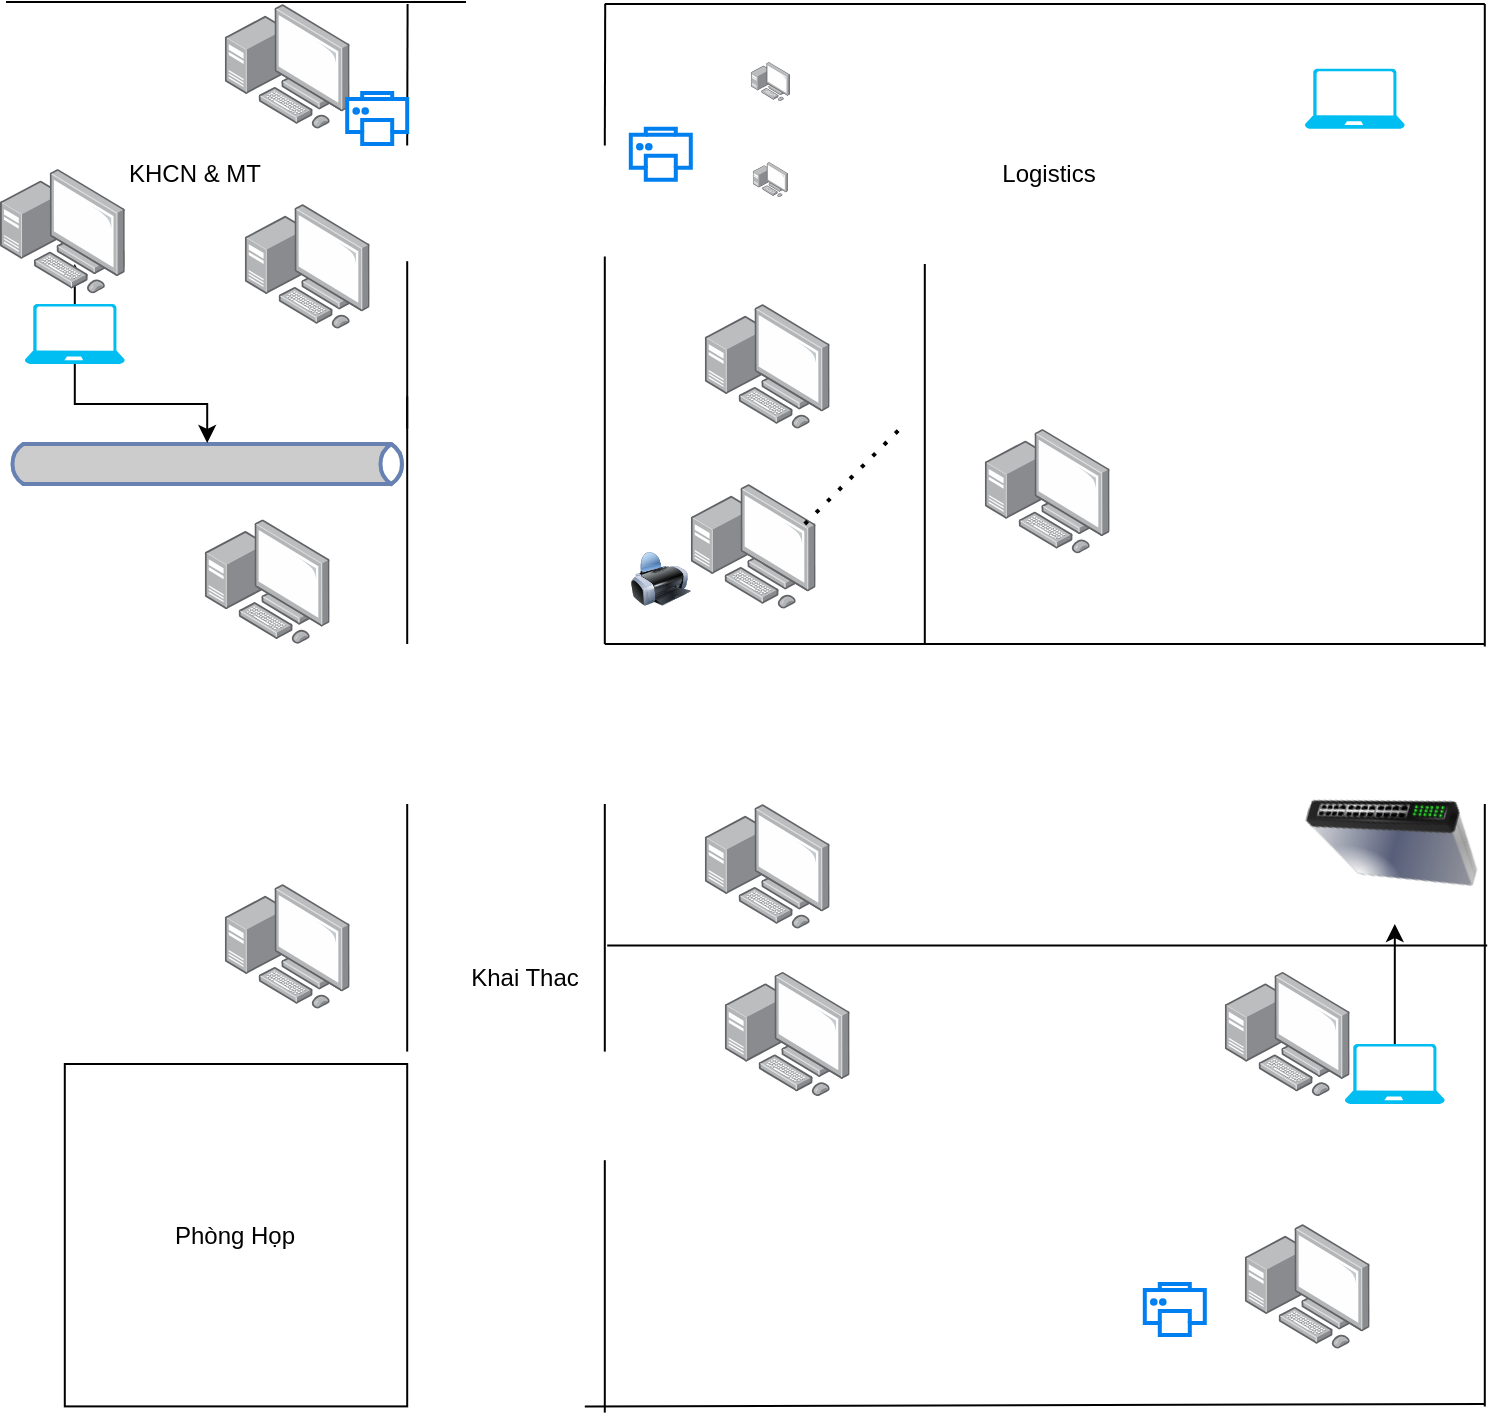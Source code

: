 <mxfile version="22.1.11" type="github">
  <diagram name="Page-1" id="QJJLpK6nWcHFGWCywGAE">
    <mxGraphModel dx="794" dy="1818" grid="1" gridSize="10" guides="1" tooltips="1" connect="1" arrows="1" fold="1" page="1" pageScale="1" pageWidth="850" pageHeight="1100" math="0" shadow="0">
      <root>
        <mxCell id="0" />
        <mxCell id="1" parent="0" />
        <mxCell id="UbKtXzE4tQQhxxHaPXXX-1" value="" style="endArrow=none;html=1;rounded=0;" parent="1" edge="1">
          <mxGeometry width="50" height="50" relative="1" as="geometry">
            <mxPoint x="342.4" y="-709" as="sourcePoint" />
            <mxPoint x="782.4" y="-709" as="targetPoint" />
          </mxGeometry>
        </mxCell>
        <mxCell id="UbKtXzE4tQQhxxHaPXXX-2" value="" style="endArrow=none;html=1;rounded=0;" parent="1" edge="1">
          <mxGeometry width="50" height="50" relative="1" as="geometry">
            <mxPoint x="343.6" y="-558.3" as="sourcePoint" />
            <mxPoint x="783.6" y="-558.3" as="targetPoint" />
          </mxGeometry>
        </mxCell>
        <mxCell id="UbKtXzE4tQQhxxHaPXXX-5" value="" style="image;points=[];aspect=fixed;html=1;align=center;shadow=0;dashed=0;image=img/lib/allied_telesis/computer_and_terminals/Personal_Computer_with_Server.svg;" parent="1" vertex="1">
          <mxGeometry x="652.4" y="-545.2" width="62.4" height="62.4" as="geometry" />
        </mxCell>
        <mxCell id="UbKtXzE4tQQhxxHaPXXX-7" value="" style="image;points=[];aspect=fixed;html=1;align=center;shadow=0;dashed=0;image=img/lib/allied_telesis/computer_and_terminals/Personal_Computer_with_Server.svg;" parent="1" vertex="1">
          <mxGeometry x="662.4" y="-419" width="62.4" height="62.4" as="geometry" />
        </mxCell>
        <mxCell id="UbKtXzE4tQQhxxHaPXXX-10" value="" style="image;points=[];aspect=fixed;html=1;align=center;shadow=0;dashed=0;image=img/lib/allied_telesis/computer_and_terminals/Personal_Computer_with_Server.svg;" parent="1" vertex="1">
          <mxGeometry x="402.4" y="-545.2" width="62.4" height="62.4" as="geometry" />
        </mxCell>
        <mxCell id="UbKtXzE4tQQhxxHaPXXX-11" value="" style="image;points=[];aspect=fixed;html=1;align=center;shadow=0;dashed=0;image=img/lib/allied_telesis/computer_and_terminals/Personal_Computer_with_Server.svg;" parent="1" vertex="1">
          <mxGeometry x="152.4" y="-589" width="62.4" height="62.4" as="geometry" />
        </mxCell>
        <mxCell id="UbKtXzE4tQQhxxHaPXXX-12" value="" style="image;points=[];aspect=fixed;html=1;align=center;shadow=0;dashed=0;image=img/lib/allied_telesis/computer_and_terminals/Personal_Computer_with_Server.svg;" parent="1" vertex="1">
          <mxGeometry x="142.4" y="-771.4" width="62.4" height="62.4" as="geometry" />
        </mxCell>
        <mxCell id="UbKtXzE4tQQhxxHaPXXX-13" value="Phòng Họp" style="whiteSpace=wrap;html=1;aspect=fixed;" parent="1" vertex="1">
          <mxGeometry x="72.4" y="-499" width="171.2" height="171.2" as="geometry" />
        </mxCell>
        <mxCell id="UbKtXzE4tQQhxxHaPXXX-14" value="" style="endArrow=none;html=1;rounded=0;" parent="1" edge="1">
          <mxGeometry width="50" height="50" relative="1" as="geometry">
            <mxPoint x="342.4" y="-505.2" as="sourcePoint" />
            <mxPoint x="342.4" y="-629" as="targetPoint" />
            <Array as="points">
              <mxPoint x="342.4" y="-589" />
              <mxPoint x="342.4" y="-599" />
            </Array>
          </mxGeometry>
        </mxCell>
        <mxCell id="UbKtXzE4tQQhxxHaPXXX-15" value="" style="endArrow=none;html=1;rounded=0;" parent="1" edge="1">
          <mxGeometry width="50" height="50" relative="1" as="geometry">
            <mxPoint x="243.6" y="-505.2" as="sourcePoint" />
            <mxPoint x="243.6" y="-629" as="targetPoint" />
            <Array as="points">
              <mxPoint x="243.6" y="-589" />
            </Array>
          </mxGeometry>
        </mxCell>
        <mxCell id="UbKtXzE4tQQhxxHaPXXX-17" value="" style="endArrow=none;html=1;rounded=0;" parent="1" edge="1">
          <mxGeometry width="50" height="50" relative="1" as="geometry">
            <mxPoint x="243.6" y="-709" as="sourcePoint" />
            <mxPoint x="243.6" y="-832.8" as="targetPoint" />
            <Array as="points">
              <mxPoint x="243.6" y="-792.8" />
            </Array>
          </mxGeometry>
        </mxCell>
        <mxCell id="UbKtXzE4tQQhxxHaPXXX-18" value="" style="html=1;outlineConnect=0;fillColor=#CCCCCC;strokeColor=#6881B3;gradientColor=none;gradientDirection=north;strokeWidth=2;shape=mxgraph.networks.bus;gradientColor=none;gradientDirection=north;fontColor=#ffffff;perimeter=backbonePerimeter;backboneSize=20;" parent="1" vertex="1">
          <mxGeometry x="43.6" y="-809" width="200" height="20" as="geometry" />
        </mxCell>
        <mxCell id="UbKtXzE4tQQhxxHaPXXX-50" value="" style="edgeStyle=orthogonalEdgeStyle;rounded=0;orthogonalLoop=1;jettySize=auto;html=1;" parent="1" source="UbKtXzE4tQQhxxHaPXXX-19" edge="1">
          <mxGeometry relative="1" as="geometry">
            <mxPoint x="737.4" y="-569" as="targetPoint" />
          </mxGeometry>
        </mxCell>
        <mxCell id="UbKtXzE4tQQhxxHaPXXX-19" value="" style="verticalLabelPosition=bottom;html=1;verticalAlign=top;align=center;strokeColor=none;fillColor=#00BEF2;shape=mxgraph.azure.laptop;pointerEvents=1;" parent="1" vertex="1">
          <mxGeometry x="712.4" y="-509" width="50" height="30" as="geometry" />
        </mxCell>
        <mxCell id="UbKtXzE4tQQhxxHaPXXX-52" value="" style="edgeStyle=orthogonalEdgeStyle;rounded=0;orthogonalLoop=1;jettySize=auto;html=1;" parent="1" source="UbKtXzE4tQQhxxHaPXXX-20" target="UbKtXzE4tQQhxxHaPXXX-18" edge="1">
          <mxGeometry relative="1" as="geometry" />
        </mxCell>
        <mxCell id="UbKtXzE4tQQhxxHaPXXX-55" style="edgeStyle=orthogonalEdgeStyle;rounded=0;orthogonalLoop=1;jettySize=auto;html=1;" parent="1" source="UbKtXzE4tQQhxxHaPXXX-20" edge="1">
          <mxGeometry relative="1" as="geometry">
            <mxPoint x="77.4" y="-899" as="targetPoint" />
          </mxGeometry>
        </mxCell>
        <mxCell id="UbKtXzE4tQQhxxHaPXXX-20" value="" style="verticalLabelPosition=bottom;html=1;verticalAlign=top;align=center;strokeColor=none;fillColor=#00BEF2;shape=mxgraph.azure.laptop;pointerEvents=1;" parent="1" vertex="1">
          <mxGeometry x="52.4" y="-879" width="50" height="30" as="geometry" />
        </mxCell>
        <mxCell id="UbKtXzE4tQQhxxHaPXXX-21" value="" style="image;points=[];aspect=fixed;html=1;align=center;shadow=0;dashed=0;image=img/lib/allied_telesis/computer_and_terminals/Personal_Computer_with_Server.svg;" parent="1" vertex="1">
          <mxGeometry x="152.4" y="-1029" width="62.4" height="62.4" as="geometry" />
        </mxCell>
        <mxCell id="UbKtXzE4tQQhxxHaPXXX-22" value="" style="image;points=[];aspect=fixed;html=1;align=center;shadow=0;dashed=0;image=img/lib/allied_telesis/computer_and_terminals/Personal_Computer_with_Server.svg;" parent="1" vertex="1">
          <mxGeometry x="162.4" y="-929" width="62.4" height="62.4" as="geometry" />
        </mxCell>
        <mxCell id="UbKtXzE4tQQhxxHaPXXX-24" value="" style="endArrow=none;html=1;rounded=0;" parent="1" edge="1">
          <mxGeometry width="50" height="50" relative="1" as="geometry">
            <mxPoint x="243.6" y="-816.6" as="sourcePoint" />
            <mxPoint x="243.6" y="-900.4" as="targetPoint" />
            <Array as="points">
              <mxPoint x="243.6" y="-900.4" />
            </Array>
          </mxGeometry>
        </mxCell>
        <mxCell id="UbKtXzE4tQQhxxHaPXXX-25" value="" style="endArrow=none;html=1;rounded=0;" parent="1" edge="1">
          <mxGeometry width="50" height="50" relative="1" as="geometry">
            <mxPoint x="243.6" y="-958.3" as="sourcePoint" />
            <mxPoint x="243.8" y="-1029" as="targetPoint" />
            <Array as="points">
              <mxPoint x="243.8" y="-1029" />
            </Array>
          </mxGeometry>
        </mxCell>
        <mxCell id="UbKtXzE4tQQhxxHaPXXX-26" value="" style="endArrow=none;html=1;rounded=0;" parent="1" edge="1">
          <mxGeometry width="50" height="50" relative="1" as="geometry">
            <mxPoint x="43.0" y="-1030" as="sourcePoint" />
            <mxPoint x="273" y="-1030" as="targetPoint" />
          </mxGeometry>
        </mxCell>
        <mxCell id="UbKtXzE4tQQhxxHaPXXX-27" value="" style="endArrow=none;html=1;rounded=0;" parent="1" edge="1">
          <mxGeometry width="50" height="50" relative="1" as="geometry">
            <mxPoint x="342.4" y="-709" as="sourcePoint" />
            <mxPoint x="342.4" y="-859" as="targetPoint" />
            <Array as="points">
              <mxPoint x="342.4" y="-759" />
              <mxPoint x="342.4" y="-902.8" />
              <mxPoint x="342.4" y="-869" />
              <mxPoint x="342.4" y="-809" />
            </Array>
          </mxGeometry>
        </mxCell>
        <mxCell id="UbKtXzE4tQQhxxHaPXXX-28" value="" style="endArrow=none;html=1;rounded=0;" parent="1" edge="1">
          <mxGeometry width="50" height="50" relative="1" as="geometry">
            <mxPoint x="342.4" y="-958.3" as="sourcePoint" />
            <mxPoint x="342.6" y="-1029" as="targetPoint" />
            <Array as="points">
              <mxPoint x="342.6" y="-1029" />
            </Array>
          </mxGeometry>
        </mxCell>
        <mxCell id="UbKtXzE4tQQhxxHaPXXX-29" value="" style="endArrow=none;html=1;rounded=0;" parent="1" edge="1">
          <mxGeometry width="50" height="50" relative="1" as="geometry">
            <mxPoint x="342.4" y="-1029" as="sourcePoint" />
            <mxPoint x="782.4" y="-1029" as="targetPoint" />
          </mxGeometry>
        </mxCell>
        <mxCell id="UbKtXzE4tQQhxxHaPXXX-30" value="" style="image;points=[];aspect=fixed;html=1;align=center;shadow=0;dashed=0;image=img/lib/allied_telesis/computer_and_terminals/Personal_Computer_with_Server.svg;" parent="1" vertex="1">
          <mxGeometry x="415.4" y="-1000" width="19.6" height="19.6" as="geometry" />
        </mxCell>
        <mxCell id="UbKtXzE4tQQhxxHaPXXX-31" value="" style="image;points=[];aspect=fixed;html=1;align=center;shadow=0;dashed=0;image=img/lib/allied_telesis/computer_and_terminals/Personal_Computer_with_Server.svg;" parent="1" vertex="1">
          <mxGeometry x="392.4" y="-879" width="62.4" height="62.4" as="geometry" />
        </mxCell>
        <mxCell id="UbKtXzE4tQQhxxHaPXXX-33" value="" style="image;points=[];aspect=fixed;html=1;align=center;shadow=0;dashed=0;image=img/lib/allied_telesis/computer_and_terminals/Personal_Computer_with_Server.svg;" parent="1" vertex="1">
          <mxGeometry x="385.4" y="-789" width="62.4" height="62.4" as="geometry" />
        </mxCell>
        <mxCell id="UbKtXzE4tQQhxxHaPXXX-34" value="" style="verticalLabelPosition=bottom;html=1;verticalAlign=top;align=center;strokeColor=none;fillColor=#00BEF2;shape=mxgraph.azure.laptop;pointerEvents=1;" parent="1" vertex="1">
          <mxGeometry x="692.4" y="-996.6" width="50" height="30" as="geometry" />
        </mxCell>
        <mxCell id="UbKtXzE4tQQhxxHaPXXX-35" value="" style="image;points=[];aspect=fixed;html=1;align=center;shadow=0;dashed=0;image=img/lib/allied_telesis/computer_and_terminals/Personal_Computer_with_Server.svg;" parent="1" vertex="1">
          <mxGeometry x="532.4" y="-816.6" width="62.4" height="62.4" as="geometry" />
        </mxCell>
        <mxCell id="UbKtXzE4tQQhxxHaPXXX-38" value="" style="image;points=[];aspect=fixed;html=1;align=center;shadow=0;dashed=0;image=img/lib/allied_telesis/computer_and_terminals/Personal_Computer_with_Server.svg;" parent="1" vertex="1">
          <mxGeometry x="416.4" y="-950" width="17.6" height="17.6" as="geometry" />
        </mxCell>
        <mxCell id="UbKtXzE4tQQhxxHaPXXX-39" value="" style="html=1;verticalLabelPosition=bottom;align=center;labelBackgroundColor=#ffffff;verticalAlign=top;strokeWidth=2;strokeColor=#0080F0;shadow=0;dashed=0;shape=mxgraph.ios7.icons.printer;" parent="1" vertex="1">
          <mxGeometry x="355.4" y="-966.6" width="30" height="25.5" as="geometry" />
        </mxCell>
        <mxCell id="UbKtXzE4tQQhxxHaPXXX-40" value="" style="html=1;verticalLabelPosition=bottom;align=center;labelBackgroundColor=#ffffff;verticalAlign=top;strokeWidth=2;strokeColor=#0080F0;shadow=0;dashed=0;shape=mxgraph.ios7.icons.printer;" parent="1" vertex="1">
          <mxGeometry x="213.6" y="-984.5" width="30" height="25.5" as="geometry" />
        </mxCell>
        <mxCell id="UbKtXzE4tQQhxxHaPXXX-41" value="" style="html=1;verticalLabelPosition=bottom;align=center;labelBackgroundColor=#ffffff;verticalAlign=top;strokeWidth=2;strokeColor=#0080F0;shadow=0;dashed=0;shape=mxgraph.ios7.icons.printer;" parent="1" vertex="1">
          <mxGeometry x="612.4" y="-389" width="30" height="25.5" as="geometry" />
        </mxCell>
        <mxCell id="UbKtXzE4tQQhxxHaPXXX-42" value="" style="endArrow=none;html=1;rounded=0;" parent="1" edge="1">
          <mxGeometry width="50" height="50" relative="1" as="geometry">
            <mxPoint x="342.4" y="-450.9" as="sourcePoint" />
            <mxPoint x="342.4" y="-324.7" as="targetPoint" />
          </mxGeometry>
        </mxCell>
        <mxCell id="UbKtXzE4tQQhxxHaPXXX-43" value="" style="endArrow=none;html=1;rounded=0;" parent="1" edge="1">
          <mxGeometry width="50" height="50" relative="1" as="geometry">
            <mxPoint x="332.4" y="-327.8" as="sourcePoint" />
            <mxPoint x="782.4" y="-329" as="targetPoint" />
          </mxGeometry>
        </mxCell>
        <mxCell id="UbKtXzE4tQQhxxHaPXXX-44" value="" style="endArrow=none;html=1;rounded=0;" parent="1" edge="1">
          <mxGeometry width="50" height="50" relative="1" as="geometry">
            <mxPoint x="782.4" y="-629" as="sourcePoint" />
            <mxPoint x="782.4" y="-327.8" as="targetPoint" />
          </mxGeometry>
        </mxCell>
        <mxCell id="UbKtXzE4tQQhxxHaPXXX-45" value="" style="endArrow=none;dashed=1;html=1;dashPattern=1 3;strokeWidth=2;rounded=0;" parent="1" edge="1">
          <mxGeometry width="50" height="50" relative="1" as="geometry">
            <mxPoint x="442.4" y="-769" as="sourcePoint" />
            <mxPoint x="492.4" y="-819" as="targetPoint" />
          </mxGeometry>
        </mxCell>
        <mxCell id="UbKtXzE4tQQhxxHaPXXX-46" value="" style="endArrow=none;html=1;rounded=0;" parent="1" edge="1">
          <mxGeometry width="50" height="50" relative="1" as="geometry">
            <mxPoint x="782.4" y="-1029" as="sourcePoint" />
            <mxPoint x="782.4" y="-707.8" as="targetPoint" />
          </mxGeometry>
        </mxCell>
        <mxCell id="UbKtXzE4tQQhxxHaPXXX-47" value="" style="image;html=1;image=img/lib/clip_art/networking/Switch_128x128.png;rotation=-165;" parent="1" vertex="1">
          <mxGeometry x="692.4" y="-649" width="90" height="70" as="geometry" />
        </mxCell>
        <mxCell id="UbKtXzE4tQQhxxHaPXXX-48" value="" style="shape=image;html=1;verticalAlign=top;verticalLabelPosition=bottom;labelBackgroundColor=#ffffff;imageAspect=0;aspect=fixed;image=https://cdn2.iconfinder.com/data/icons/web-development-and-studio/512/110_walkie_talkie_communication_radio_camping_camping_camp-128.png" parent="1" vertex="1">
          <mxGeometry x="359.6" y="-451.8" width="128" height="128" as="geometry" />
        </mxCell>
        <mxCell id="UbKtXzE4tQQhxxHaPXXX-49" value="" style="image;points=[];aspect=fixed;html=1;align=center;shadow=0;dashed=0;image=img/lib/allied_telesis/computer_and_terminals/Personal_Computer_with_Server.svg;" parent="1" vertex="1">
          <mxGeometry x="392.4" y="-629" width="62.4" height="62.4" as="geometry" />
        </mxCell>
        <mxCell id="UbKtXzE4tQQhxxHaPXXX-51" value="" style="endArrow=none;html=1;rounded=0;" parent="1" edge="1">
          <mxGeometry width="50" height="50" relative="1" as="geometry">
            <mxPoint x="502.4" y="-709" as="sourcePoint" />
            <mxPoint x="502.4" y="-769" as="targetPoint" />
            <Array as="points">
              <mxPoint x="502.4" y="-899" />
            </Array>
          </mxGeometry>
        </mxCell>
        <mxCell id="UbKtXzE4tQQhxxHaPXXX-54" value="" style="image;points=[];aspect=fixed;html=1;align=center;shadow=0;dashed=0;image=img/lib/allied_telesis/computer_and_terminals/Personal_Computer_with_Server.svg;" parent="1" vertex="1">
          <mxGeometry x="40" y="-946.6" width="62.4" height="62.4" as="geometry" />
        </mxCell>
        <mxCell id="UbKtXzE4tQQhxxHaPXXX-58" value="KHCN &amp;amp; MT" style="text;html=1;align=center;verticalAlign=middle;resizable=0;points=[];autosize=1;strokeColor=none;fillColor=none;" parent="1" vertex="1">
          <mxGeometry x="92.4" y="-959" width="90" height="30" as="geometry" />
        </mxCell>
        <mxCell id="UbKtXzE4tQQhxxHaPXXX-59" value="Khai Thac" style="text;html=1;align=center;verticalAlign=middle;resizable=0;points=[];autosize=1;strokeColor=none;fillColor=none;" parent="1" vertex="1">
          <mxGeometry x="262.4" y="-556.6" width="80" height="30" as="geometry" />
        </mxCell>
        <mxCell id="UbKtXzE4tQQhxxHaPXXX-60" value="Logistics" style="text;html=1;align=center;verticalAlign=middle;resizable=0;points=[];autosize=1;strokeColor=none;fillColor=none;" parent="1" vertex="1">
          <mxGeometry x="528.6" y="-959" width="70" height="30" as="geometry" />
        </mxCell>
        <mxCell id="w4vWcPu63JbCXnvrPyNt-1" value="" style="image;html=1;image=img/lib/clip_art/computers/Printer_128x128.png" vertex="1" parent="1">
          <mxGeometry x="355.4" y="-756.6" width="30" height="30" as="geometry" />
        </mxCell>
      </root>
    </mxGraphModel>
  </diagram>
</mxfile>
